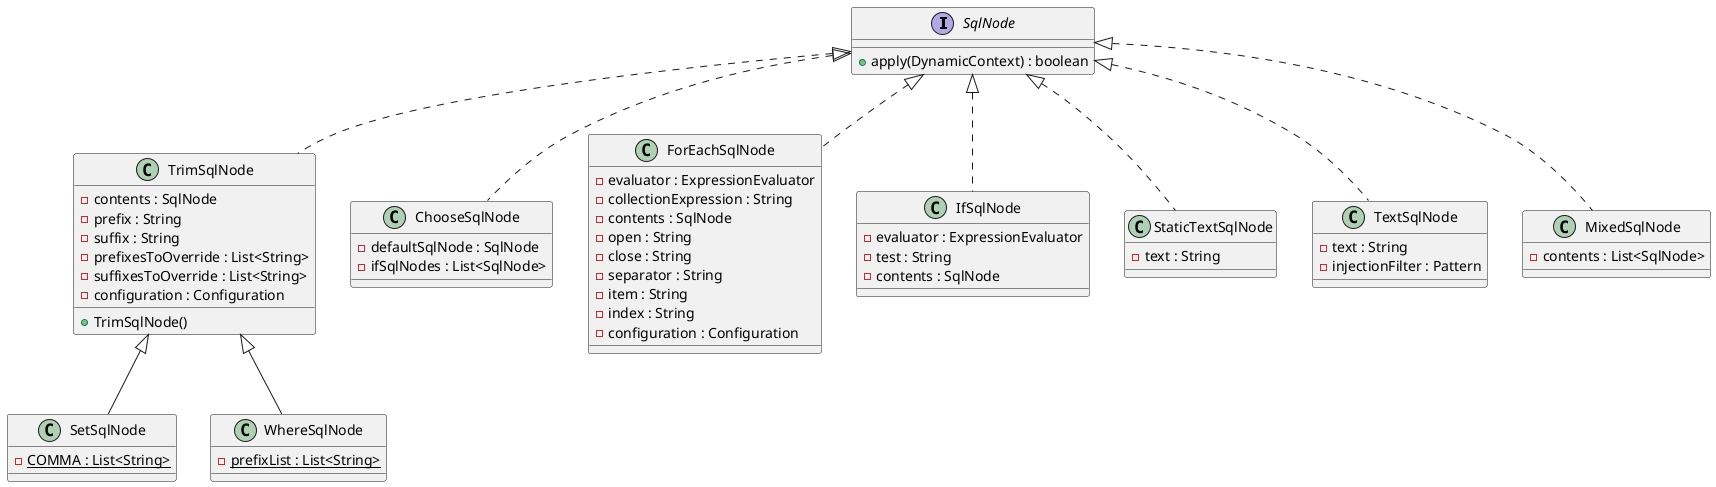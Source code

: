 @startuml

interface SqlNode {
+ apply(DynamicContext) : boolean
}
class TrimSqlNode implements SqlNode {
- contents : SqlNode
- prefix : String
- suffix : String
- prefixesToOverride : List<String>
- suffixesToOverride : List<String>
- configuration : Configuration

+ TrimSqlNode()
}
class SetSqlNode extends TrimSqlNode {
- {static} COMMA : List<String>
}
class WhereSqlNode extends TrimSqlNode {
- {static} prefixList : List<String>
}
class ChooseSqlNode implements SqlNode {
- defaultSqlNode : SqlNode
- ifSqlNodes : List<SqlNode>
}
class ForEachSqlNode implements SqlNode {
- evaluator : ExpressionEvaluator
- collectionExpression : String
- contents : SqlNode
- open : String
- close : String
- separator : String
- item : String
- index : String
- configuration : Configuration
}
class IfSqlNode implements SqlNode {
- evaluator : ExpressionEvaluator
- test : String
- contents : SqlNode
}
class StaticTextSqlNode implements SqlNode {
- text : String
}
class TextSqlNode implements SqlNode {
- text : String
- injectionFilter : Pattern
}
class MixedSqlNode implements SqlNode {
- contents : List<SqlNode>
}
@enduml